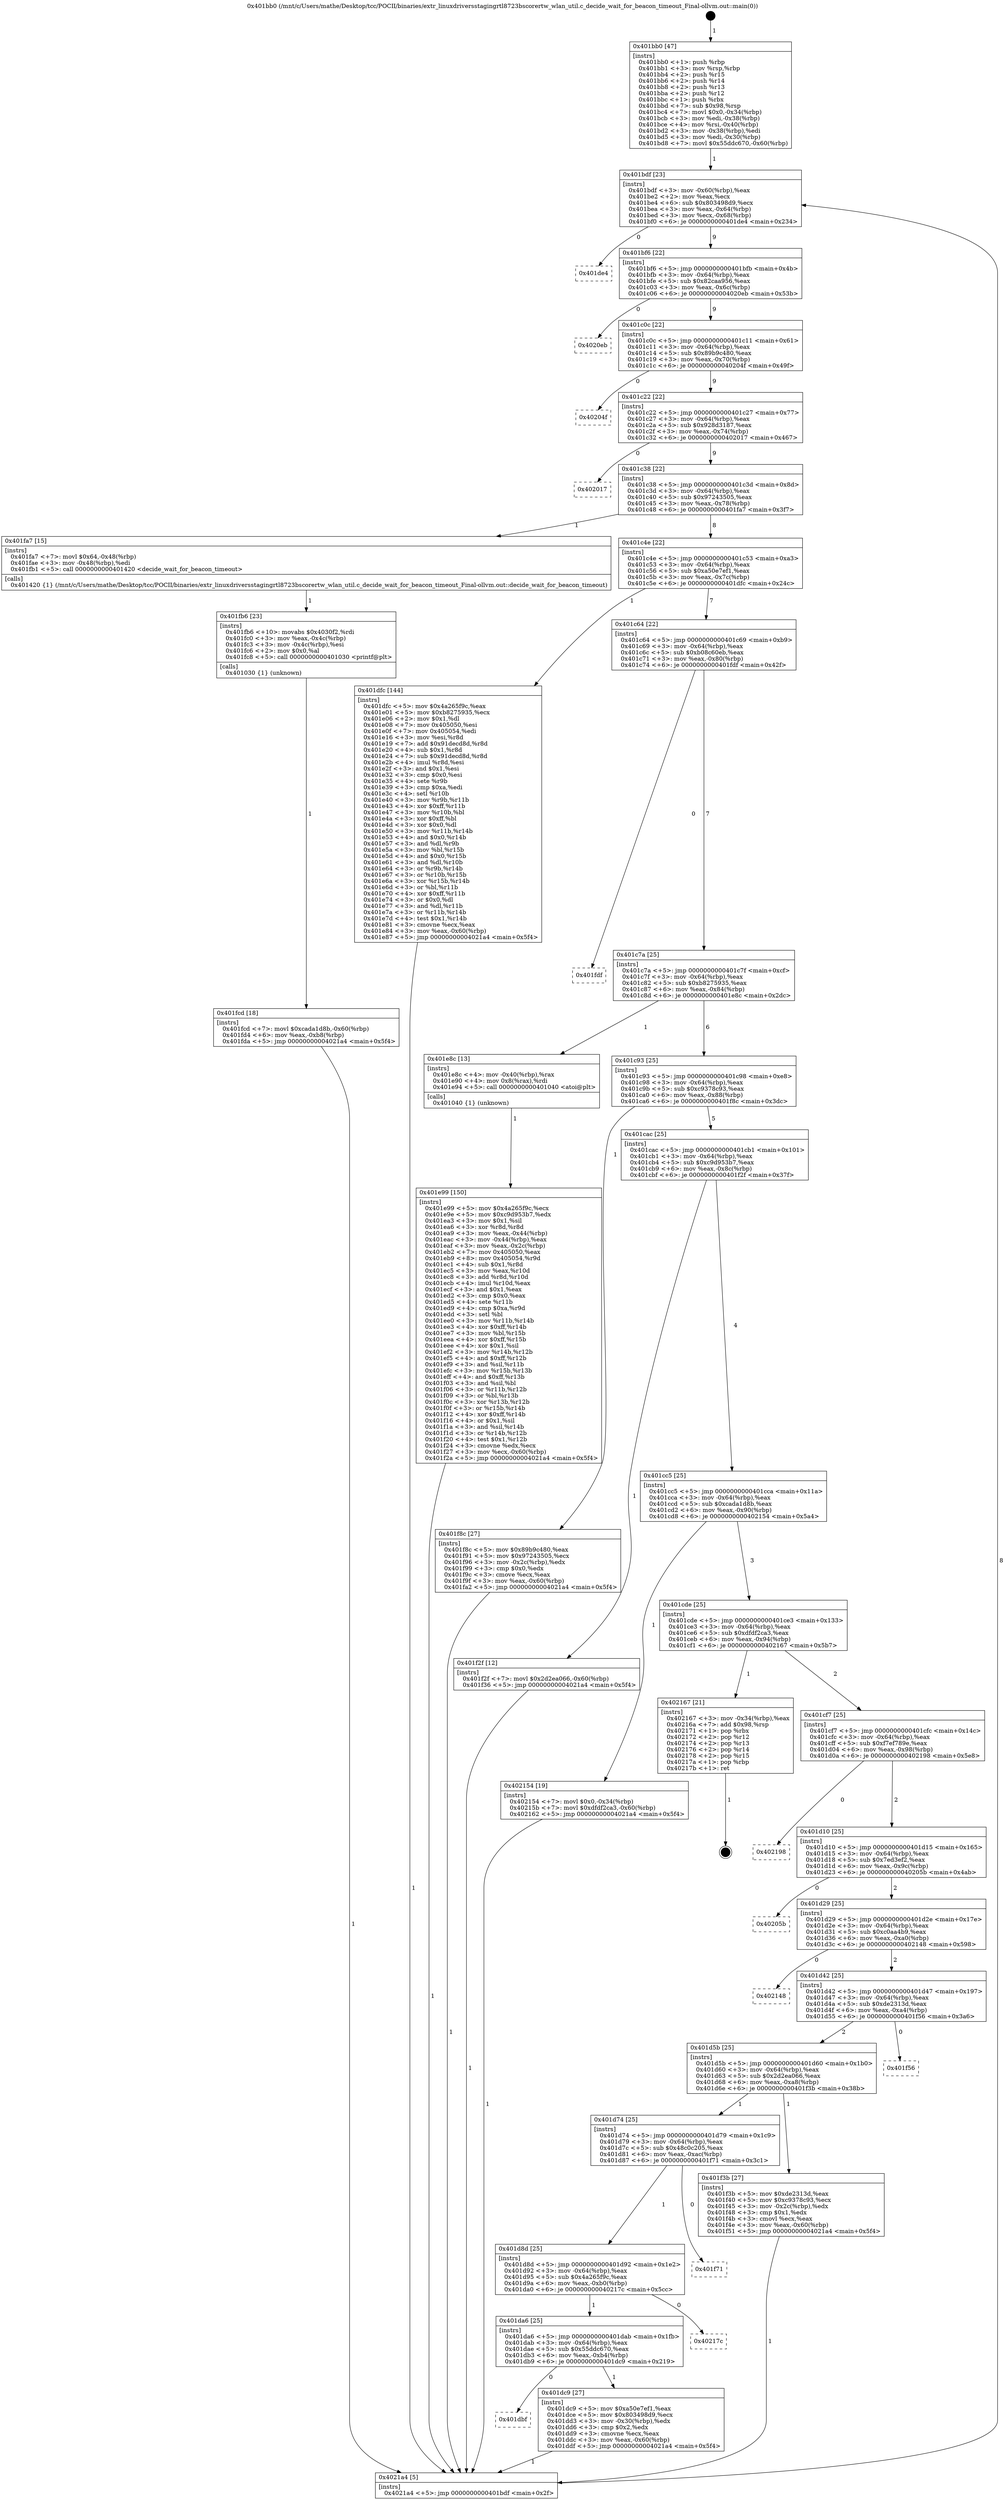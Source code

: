 digraph "0x401bb0" {
  label = "0x401bb0 (/mnt/c/Users/mathe/Desktop/tcc/POCII/binaries/extr_linuxdriversstagingrtl8723bscorertw_wlan_util.c_decide_wait_for_beacon_timeout_Final-ollvm.out::main(0))"
  labelloc = "t"
  node[shape=record]

  Entry [label="",width=0.3,height=0.3,shape=circle,fillcolor=black,style=filled]
  "0x401bdf" [label="{
     0x401bdf [23]\l
     | [instrs]\l
     &nbsp;&nbsp;0x401bdf \<+3\>: mov -0x60(%rbp),%eax\l
     &nbsp;&nbsp;0x401be2 \<+2\>: mov %eax,%ecx\l
     &nbsp;&nbsp;0x401be4 \<+6\>: sub $0x803498d9,%ecx\l
     &nbsp;&nbsp;0x401bea \<+3\>: mov %eax,-0x64(%rbp)\l
     &nbsp;&nbsp;0x401bed \<+3\>: mov %ecx,-0x68(%rbp)\l
     &nbsp;&nbsp;0x401bf0 \<+6\>: je 0000000000401de4 \<main+0x234\>\l
  }"]
  "0x401de4" [label="{
     0x401de4\l
  }", style=dashed]
  "0x401bf6" [label="{
     0x401bf6 [22]\l
     | [instrs]\l
     &nbsp;&nbsp;0x401bf6 \<+5\>: jmp 0000000000401bfb \<main+0x4b\>\l
     &nbsp;&nbsp;0x401bfb \<+3\>: mov -0x64(%rbp),%eax\l
     &nbsp;&nbsp;0x401bfe \<+5\>: sub $0x82caa956,%eax\l
     &nbsp;&nbsp;0x401c03 \<+3\>: mov %eax,-0x6c(%rbp)\l
     &nbsp;&nbsp;0x401c06 \<+6\>: je 00000000004020eb \<main+0x53b\>\l
  }"]
  Exit [label="",width=0.3,height=0.3,shape=circle,fillcolor=black,style=filled,peripheries=2]
  "0x4020eb" [label="{
     0x4020eb\l
  }", style=dashed]
  "0x401c0c" [label="{
     0x401c0c [22]\l
     | [instrs]\l
     &nbsp;&nbsp;0x401c0c \<+5\>: jmp 0000000000401c11 \<main+0x61\>\l
     &nbsp;&nbsp;0x401c11 \<+3\>: mov -0x64(%rbp),%eax\l
     &nbsp;&nbsp;0x401c14 \<+5\>: sub $0x89b9c480,%eax\l
     &nbsp;&nbsp;0x401c19 \<+3\>: mov %eax,-0x70(%rbp)\l
     &nbsp;&nbsp;0x401c1c \<+6\>: je 000000000040204f \<main+0x49f\>\l
  }"]
  "0x401fcd" [label="{
     0x401fcd [18]\l
     | [instrs]\l
     &nbsp;&nbsp;0x401fcd \<+7\>: movl $0xcada1d8b,-0x60(%rbp)\l
     &nbsp;&nbsp;0x401fd4 \<+6\>: mov %eax,-0xb8(%rbp)\l
     &nbsp;&nbsp;0x401fda \<+5\>: jmp 00000000004021a4 \<main+0x5f4\>\l
  }"]
  "0x40204f" [label="{
     0x40204f\l
  }", style=dashed]
  "0x401c22" [label="{
     0x401c22 [22]\l
     | [instrs]\l
     &nbsp;&nbsp;0x401c22 \<+5\>: jmp 0000000000401c27 \<main+0x77\>\l
     &nbsp;&nbsp;0x401c27 \<+3\>: mov -0x64(%rbp),%eax\l
     &nbsp;&nbsp;0x401c2a \<+5\>: sub $0x928d3187,%eax\l
     &nbsp;&nbsp;0x401c2f \<+3\>: mov %eax,-0x74(%rbp)\l
     &nbsp;&nbsp;0x401c32 \<+6\>: je 0000000000402017 \<main+0x467\>\l
  }"]
  "0x401fb6" [label="{
     0x401fb6 [23]\l
     | [instrs]\l
     &nbsp;&nbsp;0x401fb6 \<+10\>: movabs $0x4030f2,%rdi\l
     &nbsp;&nbsp;0x401fc0 \<+3\>: mov %eax,-0x4c(%rbp)\l
     &nbsp;&nbsp;0x401fc3 \<+3\>: mov -0x4c(%rbp),%esi\l
     &nbsp;&nbsp;0x401fc6 \<+2\>: mov $0x0,%al\l
     &nbsp;&nbsp;0x401fc8 \<+5\>: call 0000000000401030 \<printf@plt\>\l
     | [calls]\l
     &nbsp;&nbsp;0x401030 \{1\} (unknown)\l
  }"]
  "0x402017" [label="{
     0x402017\l
  }", style=dashed]
  "0x401c38" [label="{
     0x401c38 [22]\l
     | [instrs]\l
     &nbsp;&nbsp;0x401c38 \<+5\>: jmp 0000000000401c3d \<main+0x8d\>\l
     &nbsp;&nbsp;0x401c3d \<+3\>: mov -0x64(%rbp),%eax\l
     &nbsp;&nbsp;0x401c40 \<+5\>: sub $0x97243505,%eax\l
     &nbsp;&nbsp;0x401c45 \<+3\>: mov %eax,-0x78(%rbp)\l
     &nbsp;&nbsp;0x401c48 \<+6\>: je 0000000000401fa7 \<main+0x3f7\>\l
  }"]
  "0x401e99" [label="{
     0x401e99 [150]\l
     | [instrs]\l
     &nbsp;&nbsp;0x401e99 \<+5\>: mov $0x4a265f9c,%ecx\l
     &nbsp;&nbsp;0x401e9e \<+5\>: mov $0xc9d953b7,%edx\l
     &nbsp;&nbsp;0x401ea3 \<+3\>: mov $0x1,%sil\l
     &nbsp;&nbsp;0x401ea6 \<+3\>: xor %r8d,%r8d\l
     &nbsp;&nbsp;0x401ea9 \<+3\>: mov %eax,-0x44(%rbp)\l
     &nbsp;&nbsp;0x401eac \<+3\>: mov -0x44(%rbp),%eax\l
     &nbsp;&nbsp;0x401eaf \<+3\>: mov %eax,-0x2c(%rbp)\l
     &nbsp;&nbsp;0x401eb2 \<+7\>: mov 0x405050,%eax\l
     &nbsp;&nbsp;0x401eb9 \<+8\>: mov 0x405054,%r9d\l
     &nbsp;&nbsp;0x401ec1 \<+4\>: sub $0x1,%r8d\l
     &nbsp;&nbsp;0x401ec5 \<+3\>: mov %eax,%r10d\l
     &nbsp;&nbsp;0x401ec8 \<+3\>: add %r8d,%r10d\l
     &nbsp;&nbsp;0x401ecb \<+4\>: imul %r10d,%eax\l
     &nbsp;&nbsp;0x401ecf \<+3\>: and $0x1,%eax\l
     &nbsp;&nbsp;0x401ed2 \<+3\>: cmp $0x0,%eax\l
     &nbsp;&nbsp;0x401ed5 \<+4\>: sete %r11b\l
     &nbsp;&nbsp;0x401ed9 \<+4\>: cmp $0xa,%r9d\l
     &nbsp;&nbsp;0x401edd \<+3\>: setl %bl\l
     &nbsp;&nbsp;0x401ee0 \<+3\>: mov %r11b,%r14b\l
     &nbsp;&nbsp;0x401ee3 \<+4\>: xor $0xff,%r14b\l
     &nbsp;&nbsp;0x401ee7 \<+3\>: mov %bl,%r15b\l
     &nbsp;&nbsp;0x401eea \<+4\>: xor $0xff,%r15b\l
     &nbsp;&nbsp;0x401eee \<+4\>: xor $0x1,%sil\l
     &nbsp;&nbsp;0x401ef2 \<+3\>: mov %r14b,%r12b\l
     &nbsp;&nbsp;0x401ef5 \<+4\>: and $0xff,%r12b\l
     &nbsp;&nbsp;0x401ef9 \<+3\>: and %sil,%r11b\l
     &nbsp;&nbsp;0x401efc \<+3\>: mov %r15b,%r13b\l
     &nbsp;&nbsp;0x401eff \<+4\>: and $0xff,%r13b\l
     &nbsp;&nbsp;0x401f03 \<+3\>: and %sil,%bl\l
     &nbsp;&nbsp;0x401f06 \<+3\>: or %r11b,%r12b\l
     &nbsp;&nbsp;0x401f09 \<+3\>: or %bl,%r13b\l
     &nbsp;&nbsp;0x401f0c \<+3\>: xor %r13b,%r12b\l
     &nbsp;&nbsp;0x401f0f \<+3\>: or %r15b,%r14b\l
     &nbsp;&nbsp;0x401f12 \<+4\>: xor $0xff,%r14b\l
     &nbsp;&nbsp;0x401f16 \<+4\>: or $0x1,%sil\l
     &nbsp;&nbsp;0x401f1a \<+3\>: and %sil,%r14b\l
     &nbsp;&nbsp;0x401f1d \<+3\>: or %r14b,%r12b\l
     &nbsp;&nbsp;0x401f20 \<+4\>: test $0x1,%r12b\l
     &nbsp;&nbsp;0x401f24 \<+3\>: cmovne %edx,%ecx\l
     &nbsp;&nbsp;0x401f27 \<+3\>: mov %ecx,-0x60(%rbp)\l
     &nbsp;&nbsp;0x401f2a \<+5\>: jmp 00000000004021a4 \<main+0x5f4\>\l
  }"]
  "0x401fa7" [label="{
     0x401fa7 [15]\l
     | [instrs]\l
     &nbsp;&nbsp;0x401fa7 \<+7\>: movl $0x64,-0x48(%rbp)\l
     &nbsp;&nbsp;0x401fae \<+3\>: mov -0x48(%rbp),%edi\l
     &nbsp;&nbsp;0x401fb1 \<+5\>: call 0000000000401420 \<decide_wait_for_beacon_timeout\>\l
     | [calls]\l
     &nbsp;&nbsp;0x401420 \{1\} (/mnt/c/Users/mathe/Desktop/tcc/POCII/binaries/extr_linuxdriversstagingrtl8723bscorertw_wlan_util.c_decide_wait_for_beacon_timeout_Final-ollvm.out::decide_wait_for_beacon_timeout)\l
  }"]
  "0x401c4e" [label="{
     0x401c4e [22]\l
     | [instrs]\l
     &nbsp;&nbsp;0x401c4e \<+5\>: jmp 0000000000401c53 \<main+0xa3\>\l
     &nbsp;&nbsp;0x401c53 \<+3\>: mov -0x64(%rbp),%eax\l
     &nbsp;&nbsp;0x401c56 \<+5\>: sub $0xa50e7ef1,%eax\l
     &nbsp;&nbsp;0x401c5b \<+3\>: mov %eax,-0x7c(%rbp)\l
     &nbsp;&nbsp;0x401c5e \<+6\>: je 0000000000401dfc \<main+0x24c\>\l
  }"]
  "0x401bb0" [label="{
     0x401bb0 [47]\l
     | [instrs]\l
     &nbsp;&nbsp;0x401bb0 \<+1\>: push %rbp\l
     &nbsp;&nbsp;0x401bb1 \<+3\>: mov %rsp,%rbp\l
     &nbsp;&nbsp;0x401bb4 \<+2\>: push %r15\l
     &nbsp;&nbsp;0x401bb6 \<+2\>: push %r14\l
     &nbsp;&nbsp;0x401bb8 \<+2\>: push %r13\l
     &nbsp;&nbsp;0x401bba \<+2\>: push %r12\l
     &nbsp;&nbsp;0x401bbc \<+1\>: push %rbx\l
     &nbsp;&nbsp;0x401bbd \<+7\>: sub $0x98,%rsp\l
     &nbsp;&nbsp;0x401bc4 \<+7\>: movl $0x0,-0x34(%rbp)\l
     &nbsp;&nbsp;0x401bcb \<+3\>: mov %edi,-0x38(%rbp)\l
     &nbsp;&nbsp;0x401bce \<+4\>: mov %rsi,-0x40(%rbp)\l
     &nbsp;&nbsp;0x401bd2 \<+3\>: mov -0x38(%rbp),%edi\l
     &nbsp;&nbsp;0x401bd5 \<+3\>: mov %edi,-0x30(%rbp)\l
     &nbsp;&nbsp;0x401bd8 \<+7\>: movl $0x55ddc670,-0x60(%rbp)\l
  }"]
  "0x401dfc" [label="{
     0x401dfc [144]\l
     | [instrs]\l
     &nbsp;&nbsp;0x401dfc \<+5\>: mov $0x4a265f9c,%eax\l
     &nbsp;&nbsp;0x401e01 \<+5\>: mov $0xb8275935,%ecx\l
     &nbsp;&nbsp;0x401e06 \<+2\>: mov $0x1,%dl\l
     &nbsp;&nbsp;0x401e08 \<+7\>: mov 0x405050,%esi\l
     &nbsp;&nbsp;0x401e0f \<+7\>: mov 0x405054,%edi\l
     &nbsp;&nbsp;0x401e16 \<+3\>: mov %esi,%r8d\l
     &nbsp;&nbsp;0x401e19 \<+7\>: add $0x91decd8d,%r8d\l
     &nbsp;&nbsp;0x401e20 \<+4\>: sub $0x1,%r8d\l
     &nbsp;&nbsp;0x401e24 \<+7\>: sub $0x91decd8d,%r8d\l
     &nbsp;&nbsp;0x401e2b \<+4\>: imul %r8d,%esi\l
     &nbsp;&nbsp;0x401e2f \<+3\>: and $0x1,%esi\l
     &nbsp;&nbsp;0x401e32 \<+3\>: cmp $0x0,%esi\l
     &nbsp;&nbsp;0x401e35 \<+4\>: sete %r9b\l
     &nbsp;&nbsp;0x401e39 \<+3\>: cmp $0xa,%edi\l
     &nbsp;&nbsp;0x401e3c \<+4\>: setl %r10b\l
     &nbsp;&nbsp;0x401e40 \<+3\>: mov %r9b,%r11b\l
     &nbsp;&nbsp;0x401e43 \<+4\>: xor $0xff,%r11b\l
     &nbsp;&nbsp;0x401e47 \<+3\>: mov %r10b,%bl\l
     &nbsp;&nbsp;0x401e4a \<+3\>: xor $0xff,%bl\l
     &nbsp;&nbsp;0x401e4d \<+3\>: xor $0x0,%dl\l
     &nbsp;&nbsp;0x401e50 \<+3\>: mov %r11b,%r14b\l
     &nbsp;&nbsp;0x401e53 \<+4\>: and $0x0,%r14b\l
     &nbsp;&nbsp;0x401e57 \<+3\>: and %dl,%r9b\l
     &nbsp;&nbsp;0x401e5a \<+3\>: mov %bl,%r15b\l
     &nbsp;&nbsp;0x401e5d \<+4\>: and $0x0,%r15b\l
     &nbsp;&nbsp;0x401e61 \<+3\>: and %dl,%r10b\l
     &nbsp;&nbsp;0x401e64 \<+3\>: or %r9b,%r14b\l
     &nbsp;&nbsp;0x401e67 \<+3\>: or %r10b,%r15b\l
     &nbsp;&nbsp;0x401e6a \<+3\>: xor %r15b,%r14b\l
     &nbsp;&nbsp;0x401e6d \<+3\>: or %bl,%r11b\l
     &nbsp;&nbsp;0x401e70 \<+4\>: xor $0xff,%r11b\l
     &nbsp;&nbsp;0x401e74 \<+3\>: or $0x0,%dl\l
     &nbsp;&nbsp;0x401e77 \<+3\>: and %dl,%r11b\l
     &nbsp;&nbsp;0x401e7a \<+3\>: or %r11b,%r14b\l
     &nbsp;&nbsp;0x401e7d \<+4\>: test $0x1,%r14b\l
     &nbsp;&nbsp;0x401e81 \<+3\>: cmovne %ecx,%eax\l
     &nbsp;&nbsp;0x401e84 \<+3\>: mov %eax,-0x60(%rbp)\l
     &nbsp;&nbsp;0x401e87 \<+5\>: jmp 00000000004021a4 \<main+0x5f4\>\l
  }"]
  "0x401c64" [label="{
     0x401c64 [22]\l
     | [instrs]\l
     &nbsp;&nbsp;0x401c64 \<+5\>: jmp 0000000000401c69 \<main+0xb9\>\l
     &nbsp;&nbsp;0x401c69 \<+3\>: mov -0x64(%rbp),%eax\l
     &nbsp;&nbsp;0x401c6c \<+5\>: sub $0xb08c60eb,%eax\l
     &nbsp;&nbsp;0x401c71 \<+3\>: mov %eax,-0x80(%rbp)\l
     &nbsp;&nbsp;0x401c74 \<+6\>: je 0000000000401fdf \<main+0x42f\>\l
  }"]
  "0x4021a4" [label="{
     0x4021a4 [5]\l
     | [instrs]\l
     &nbsp;&nbsp;0x4021a4 \<+5\>: jmp 0000000000401bdf \<main+0x2f\>\l
  }"]
  "0x401fdf" [label="{
     0x401fdf\l
  }", style=dashed]
  "0x401c7a" [label="{
     0x401c7a [25]\l
     | [instrs]\l
     &nbsp;&nbsp;0x401c7a \<+5\>: jmp 0000000000401c7f \<main+0xcf\>\l
     &nbsp;&nbsp;0x401c7f \<+3\>: mov -0x64(%rbp),%eax\l
     &nbsp;&nbsp;0x401c82 \<+5\>: sub $0xb8275935,%eax\l
     &nbsp;&nbsp;0x401c87 \<+6\>: mov %eax,-0x84(%rbp)\l
     &nbsp;&nbsp;0x401c8d \<+6\>: je 0000000000401e8c \<main+0x2dc\>\l
  }"]
  "0x401dbf" [label="{
     0x401dbf\l
  }", style=dashed]
  "0x401e8c" [label="{
     0x401e8c [13]\l
     | [instrs]\l
     &nbsp;&nbsp;0x401e8c \<+4\>: mov -0x40(%rbp),%rax\l
     &nbsp;&nbsp;0x401e90 \<+4\>: mov 0x8(%rax),%rdi\l
     &nbsp;&nbsp;0x401e94 \<+5\>: call 0000000000401040 \<atoi@plt\>\l
     | [calls]\l
     &nbsp;&nbsp;0x401040 \{1\} (unknown)\l
  }"]
  "0x401c93" [label="{
     0x401c93 [25]\l
     | [instrs]\l
     &nbsp;&nbsp;0x401c93 \<+5\>: jmp 0000000000401c98 \<main+0xe8\>\l
     &nbsp;&nbsp;0x401c98 \<+3\>: mov -0x64(%rbp),%eax\l
     &nbsp;&nbsp;0x401c9b \<+5\>: sub $0xc9378c93,%eax\l
     &nbsp;&nbsp;0x401ca0 \<+6\>: mov %eax,-0x88(%rbp)\l
     &nbsp;&nbsp;0x401ca6 \<+6\>: je 0000000000401f8c \<main+0x3dc\>\l
  }"]
  "0x401dc9" [label="{
     0x401dc9 [27]\l
     | [instrs]\l
     &nbsp;&nbsp;0x401dc9 \<+5\>: mov $0xa50e7ef1,%eax\l
     &nbsp;&nbsp;0x401dce \<+5\>: mov $0x803498d9,%ecx\l
     &nbsp;&nbsp;0x401dd3 \<+3\>: mov -0x30(%rbp),%edx\l
     &nbsp;&nbsp;0x401dd6 \<+3\>: cmp $0x2,%edx\l
     &nbsp;&nbsp;0x401dd9 \<+3\>: cmovne %ecx,%eax\l
     &nbsp;&nbsp;0x401ddc \<+3\>: mov %eax,-0x60(%rbp)\l
     &nbsp;&nbsp;0x401ddf \<+5\>: jmp 00000000004021a4 \<main+0x5f4\>\l
  }"]
  "0x401f8c" [label="{
     0x401f8c [27]\l
     | [instrs]\l
     &nbsp;&nbsp;0x401f8c \<+5\>: mov $0x89b9c480,%eax\l
     &nbsp;&nbsp;0x401f91 \<+5\>: mov $0x97243505,%ecx\l
     &nbsp;&nbsp;0x401f96 \<+3\>: mov -0x2c(%rbp),%edx\l
     &nbsp;&nbsp;0x401f99 \<+3\>: cmp $0x0,%edx\l
     &nbsp;&nbsp;0x401f9c \<+3\>: cmove %ecx,%eax\l
     &nbsp;&nbsp;0x401f9f \<+3\>: mov %eax,-0x60(%rbp)\l
     &nbsp;&nbsp;0x401fa2 \<+5\>: jmp 00000000004021a4 \<main+0x5f4\>\l
  }"]
  "0x401cac" [label="{
     0x401cac [25]\l
     | [instrs]\l
     &nbsp;&nbsp;0x401cac \<+5\>: jmp 0000000000401cb1 \<main+0x101\>\l
     &nbsp;&nbsp;0x401cb1 \<+3\>: mov -0x64(%rbp),%eax\l
     &nbsp;&nbsp;0x401cb4 \<+5\>: sub $0xc9d953b7,%eax\l
     &nbsp;&nbsp;0x401cb9 \<+6\>: mov %eax,-0x8c(%rbp)\l
     &nbsp;&nbsp;0x401cbf \<+6\>: je 0000000000401f2f \<main+0x37f\>\l
  }"]
  "0x401da6" [label="{
     0x401da6 [25]\l
     | [instrs]\l
     &nbsp;&nbsp;0x401da6 \<+5\>: jmp 0000000000401dab \<main+0x1fb\>\l
     &nbsp;&nbsp;0x401dab \<+3\>: mov -0x64(%rbp),%eax\l
     &nbsp;&nbsp;0x401dae \<+5\>: sub $0x55ddc670,%eax\l
     &nbsp;&nbsp;0x401db3 \<+6\>: mov %eax,-0xb4(%rbp)\l
     &nbsp;&nbsp;0x401db9 \<+6\>: je 0000000000401dc9 \<main+0x219\>\l
  }"]
  "0x401f2f" [label="{
     0x401f2f [12]\l
     | [instrs]\l
     &nbsp;&nbsp;0x401f2f \<+7\>: movl $0x2d2ea066,-0x60(%rbp)\l
     &nbsp;&nbsp;0x401f36 \<+5\>: jmp 00000000004021a4 \<main+0x5f4\>\l
  }"]
  "0x401cc5" [label="{
     0x401cc5 [25]\l
     | [instrs]\l
     &nbsp;&nbsp;0x401cc5 \<+5\>: jmp 0000000000401cca \<main+0x11a\>\l
     &nbsp;&nbsp;0x401cca \<+3\>: mov -0x64(%rbp),%eax\l
     &nbsp;&nbsp;0x401ccd \<+5\>: sub $0xcada1d8b,%eax\l
     &nbsp;&nbsp;0x401cd2 \<+6\>: mov %eax,-0x90(%rbp)\l
     &nbsp;&nbsp;0x401cd8 \<+6\>: je 0000000000402154 \<main+0x5a4\>\l
  }"]
  "0x40217c" [label="{
     0x40217c\l
  }", style=dashed]
  "0x402154" [label="{
     0x402154 [19]\l
     | [instrs]\l
     &nbsp;&nbsp;0x402154 \<+7\>: movl $0x0,-0x34(%rbp)\l
     &nbsp;&nbsp;0x40215b \<+7\>: movl $0xdfdf2ca3,-0x60(%rbp)\l
     &nbsp;&nbsp;0x402162 \<+5\>: jmp 00000000004021a4 \<main+0x5f4\>\l
  }"]
  "0x401cde" [label="{
     0x401cde [25]\l
     | [instrs]\l
     &nbsp;&nbsp;0x401cde \<+5\>: jmp 0000000000401ce3 \<main+0x133\>\l
     &nbsp;&nbsp;0x401ce3 \<+3\>: mov -0x64(%rbp),%eax\l
     &nbsp;&nbsp;0x401ce6 \<+5\>: sub $0xdfdf2ca3,%eax\l
     &nbsp;&nbsp;0x401ceb \<+6\>: mov %eax,-0x94(%rbp)\l
     &nbsp;&nbsp;0x401cf1 \<+6\>: je 0000000000402167 \<main+0x5b7\>\l
  }"]
  "0x401d8d" [label="{
     0x401d8d [25]\l
     | [instrs]\l
     &nbsp;&nbsp;0x401d8d \<+5\>: jmp 0000000000401d92 \<main+0x1e2\>\l
     &nbsp;&nbsp;0x401d92 \<+3\>: mov -0x64(%rbp),%eax\l
     &nbsp;&nbsp;0x401d95 \<+5\>: sub $0x4a265f9c,%eax\l
     &nbsp;&nbsp;0x401d9a \<+6\>: mov %eax,-0xb0(%rbp)\l
     &nbsp;&nbsp;0x401da0 \<+6\>: je 000000000040217c \<main+0x5cc\>\l
  }"]
  "0x402167" [label="{
     0x402167 [21]\l
     | [instrs]\l
     &nbsp;&nbsp;0x402167 \<+3\>: mov -0x34(%rbp),%eax\l
     &nbsp;&nbsp;0x40216a \<+7\>: add $0x98,%rsp\l
     &nbsp;&nbsp;0x402171 \<+1\>: pop %rbx\l
     &nbsp;&nbsp;0x402172 \<+2\>: pop %r12\l
     &nbsp;&nbsp;0x402174 \<+2\>: pop %r13\l
     &nbsp;&nbsp;0x402176 \<+2\>: pop %r14\l
     &nbsp;&nbsp;0x402178 \<+2\>: pop %r15\l
     &nbsp;&nbsp;0x40217a \<+1\>: pop %rbp\l
     &nbsp;&nbsp;0x40217b \<+1\>: ret\l
  }"]
  "0x401cf7" [label="{
     0x401cf7 [25]\l
     | [instrs]\l
     &nbsp;&nbsp;0x401cf7 \<+5\>: jmp 0000000000401cfc \<main+0x14c\>\l
     &nbsp;&nbsp;0x401cfc \<+3\>: mov -0x64(%rbp),%eax\l
     &nbsp;&nbsp;0x401cff \<+5\>: sub $0xf7ef789e,%eax\l
     &nbsp;&nbsp;0x401d04 \<+6\>: mov %eax,-0x98(%rbp)\l
     &nbsp;&nbsp;0x401d0a \<+6\>: je 0000000000402198 \<main+0x5e8\>\l
  }"]
  "0x401f71" [label="{
     0x401f71\l
  }", style=dashed]
  "0x402198" [label="{
     0x402198\l
  }", style=dashed]
  "0x401d10" [label="{
     0x401d10 [25]\l
     | [instrs]\l
     &nbsp;&nbsp;0x401d10 \<+5\>: jmp 0000000000401d15 \<main+0x165\>\l
     &nbsp;&nbsp;0x401d15 \<+3\>: mov -0x64(%rbp),%eax\l
     &nbsp;&nbsp;0x401d18 \<+5\>: sub $0x7ed3ef2,%eax\l
     &nbsp;&nbsp;0x401d1d \<+6\>: mov %eax,-0x9c(%rbp)\l
     &nbsp;&nbsp;0x401d23 \<+6\>: je 000000000040205b \<main+0x4ab\>\l
  }"]
  "0x401d74" [label="{
     0x401d74 [25]\l
     | [instrs]\l
     &nbsp;&nbsp;0x401d74 \<+5\>: jmp 0000000000401d79 \<main+0x1c9\>\l
     &nbsp;&nbsp;0x401d79 \<+3\>: mov -0x64(%rbp),%eax\l
     &nbsp;&nbsp;0x401d7c \<+5\>: sub $0x48c0c205,%eax\l
     &nbsp;&nbsp;0x401d81 \<+6\>: mov %eax,-0xac(%rbp)\l
     &nbsp;&nbsp;0x401d87 \<+6\>: je 0000000000401f71 \<main+0x3c1\>\l
  }"]
  "0x40205b" [label="{
     0x40205b\l
  }", style=dashed]
  "0x401d29" [label="{
     0x401d29 [25]\l
     | [instrs]\l
     &nbsp;&nbsp;0x401d29 \<+5\>: jmp 0000000000401d2e \<main+0x17e\>\l
     &nbsp;&nbsp;0x401d2e \<+3\>: mov -0x64(%rbp),%eax\l
     &nbsp;&nbsp;0x401d31 \<+5\>: sub $0xc0aa4b9,%eax\l
     &nbsp;&nbsp;0x401d36 \<+6\>: mov %eax,-0xa0(%rbp)\l
     &nbsp;&nbsp;0x401d3c \<+6\>: je 0000000000402148 \<main+0x598\>\l
  }"]
  "0x401f3b" [label="{
     0x401f3b [27]\l
     | [instrs]\l
     &nbsp;&nbsp;0x401f3b \<+5\>: mov $0xde2313d,%eax\l
     &nbsp;&nbsp;0x401f40 \<+5\>: mov $0xc9378c93,%ecx\l
     &nbsp;&nbsp;0x401f45 \<+3\>: mov -0x2c(%rbp),%edx\l
     &nbsp;&nbsp;0x401f48 \<+3\>: cmp $0x1,%edx\l
     &nbsp;&nbsp;0x401f4b \<+3\>: cmovl %ecx,%eax\l
     &nbsp;&nbsp;0x401f4e \<+3\>: mov %eax,-0x60(%rbp)\l
     &nbsp;&nbsp;0x401f51 \<+5\>: jmp 00000000004021a4 \<main+0x5f4\>\l
  }"]
  "0x402148" [label="{
     0x402148\l
  }", style=dashed]
  "0x401d42" [label="{
     0x401d42 [25]\l
     | [instrs]\l
     &nbsp;&nbsp;0x401d42 \<+5\>: jmp 0000000000401d47 \<main+0x197\>\l
     &nbsp;&nbsp;0x401d47 \<+3\>: mov -0x64(%rbp),%eax\l
     &nbsp;&nbsp;0x401d4a \<+5\>: sub $0xde2313d,%eax\l
     &nbsp;&nbsp;0x401d4f \<+6\>: mov %eax,-0xa4(%rbp)\l
     &nbsp;&nbsp;0x401d55 \<+6\>: je 0000000000401f56 \<main+0x3a6\>\l
  }"]
  "0x401d5b" [label="{
     0x401d5b [25]\l
     | [instrs]\l
     &nbsp;&nbsp;0x401d5b \<+5\>: jmp 0000000000401d60 \<main+0x1b0\>\l
     &nbsp;&nbsp;0x401d60 \<+3\>: mov -0x64(%rbp),%eax\l
     &nbsp;&nbsp;0x401d63 \<+5\>: sub $0x2d2ea066,%eax\l
     &nbsp;&nbsp;0x401d68 \<+6\>: mov %eax,-0xa8(%rbp)\l
     &nbsp;&nbsp;0x401d6e \<+6\>: je 0000000000401f3b \<main+0x38b\>\l
  }"]
  "0x401f56" [label="{
     0x401f56\l
  }", style=dashed]
  Entry -> "0x401bb0" [label=" 1"]
  "0x401bdf" -> "0x401de4" [label=" 0"]
  "0x401bdf" -> "0x401bf6" [label=" 9"]
  "0x402167" -> Exit [label=" 1"]
  "0x401bf6" -> "0x4020eb" [label=" 0"]
  "0x401bf6" -> "0x401c0c" [label=" 9"]
  "0x402154" -> "0x4021a4" [label=" 1"]
  "0x401c0c" -> "0x40204f" [label=" 0"]
  "0x401c0c" -> "0x401c22" [label=" 9"]
  "0x401fcd" -> "0x4021a4" [label=" 1"]
  "0x401c22" -> "0x402017" [label=" 0"]
  "0x401c22" -> "0x401c38" [label=" 9"]
  "0x401fb6" -> "0x401fcd" [label=" 1"]
  "0x401c38" -> "0x401fa7" [label=" 1"]
  "0x401c38" -> "0x401c4e" [label=" 8"]
  "0x401fa7" -> "0x401fb6" [label=" 1"]
  "0x401c4e" -> "0x401dfc" [label=" 1"]
  "0x401c4e" -> "0x401c64" [label=" 7"]
  "0x401f8c" -> "0x4021a4" [label=" 1"]
  "0x401c64" -> "0x401fdf" [label=" 0"]
  "0x401c64" -> "0x401c7a" [label=" 7"]
  "0x401f3b" -> "0x4021a4" [label=" 1"]
  "0x401c7a" -> "0x401e8c" [label=" 1"]
  "0x401c7a" -> "0x401c93" [label=" 6"]
  "0x401f2f" -> "0x4021a4" [label=" 1"]
  "0x401c93" -> "0x401f8c" [label=" 1"]
  "0x401c93" -> "0x401cac" [label=" 5"]
  "0x401e99" -> "0x4021a4" [label=" 1"]
  "0x401cac" -> "0x401f2f" [label=" 1"]
  "0x401cac" -> "0x401cc5" [label=" 4"]
  "0x401dfc" -> "0x4021a4" [label=" 1"]
  "0x401cc5" -> "0x402154" [label=" 1"]
  "0x401cc5" -> "0x401cde" [label=" 3"]
  "0x4021a4" -> "0x401bdf" [label=" 8"]
  "0x401cde" -> "0x402167" [label=" 1"]
  "0x401cde" -> "0x401cf7" [label=" 2"]
  "0x401dc9" -> "0x4021a4" [label=" 1"]
  "0x401cf7" -> "0x402198" [label=" 0"]
  "0x401cf7" -> "0x401d10" [label=" 2"]
  "0x401da6" -> "0x401dbf" [label=" 0"]
  "0x401d10" -> "0x40205b" [label=" 0"]
  "0x401d10" -> "0x401d29" [label=" 2"]
  "0x401e8c" -> "0x401e99" [label=" 1"]
  "0x401d29" -> "0x402148" [label=" 0"]
  "0x401d29" -> "0x401d42" [label=" 2"]
  "0x401d8d" -> "0x401da6" [label=" 1"]
  "0x401d42" -> "0x401f56" [label=" 0"]
  "0x401d42" -> "0x401d5b" [label=" 2"]
  "0x401d8d" -> "0x40217c" [label=" 0"]
  "0x401d5b" -> "0x401f3b" [label=" 1"]
  "0x401d5b" -> "0x401d74" [label=" 1"]
  "0x401da6" -> "0x401dc9" [label=" 1"]
  "0x401d74" -> "0x401f71" [label=" 0"]
  "0x401d74" -> "0x401d8d" [label=" 1"]
  "0x401bb0" -> "0x401bdf" [label=" 1"]
}
